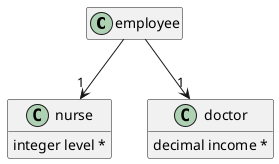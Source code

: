 @startuml
hide <<Path>> circle
hide <<Response>> circle
hide <<Parameter>> circle
hide empty methods
hide empty fields
set namespaceSeparator none

class "employee" {
}

class "nurse" {
  {field} integer level *
}

class "doctor" {
  {field} decimal income *
}

"employee" --> "1" "doctor"

"employee" --> "1" "nurse"

@enduml